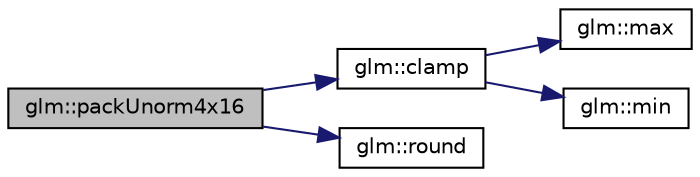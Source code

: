 digraph "glm::packUnorm4x16"
{
 // LATEX_PDF_SIZE
  edge [fontname="Helvetica",fontsize="10",labelfontname="Helvetica",labelfontsize="10"];
  node [fontname="Helvetica",fontsize="10",shape=record];
  rankdir="LR";
  Node1 [label="glm::packUnorm4x16",height=0.2,width=0.4,color="black", fillcolor="grey75", style="filled", fontcolor="black",tooltip=" "];
  Node1 -> Node2 [color="midnightblue",fontsize="10",style="solid",fontname="Helvetica"];
  Node2 [label="glm::clamp",height=0.2,width=0.4,color="black", fillcolor="white", style="filled",URL="$group__core__func__common.html#ga93bce26c7d80d30a62f5c508f8498a6c",tooltip=" "];
  Node2 -> Node3 [color="midnightblue",fontsize="10",style="solid",fontname="Helvetica"];
  Node3 [label="glm::max",height=0.2,width=0.4,color="black", fillcolor="white", style="filled",URL="$group__core__func__common.html#ga98caa7f95a94c86a86ebce893a45326c",tooltip=" "];
  Node2 -> Node4 [color="midnightblue",fontsize="10",style="solid",fontname="Helvetica"];
  Node4 [label="glm::min",height=0.2,width=0.4,color="black", fillcolor="white", style="filled",URL="$group__core__func__common.html#ga2c2bde1cec025b7ddff83c74a1113719",tooltip=" "];
  Node1 -> Node5 [color="midnightblue",fontsize="10",style="solid",fontname="Helvetica"];
  Node5 [label="glm::round",height=0.2,width=0.4,color="black", fillcolor="white", style="filled",URL="$group__core__func__common.html#gada0165544c0618d634c8056a88082ce9",tooltip=" "];
}
